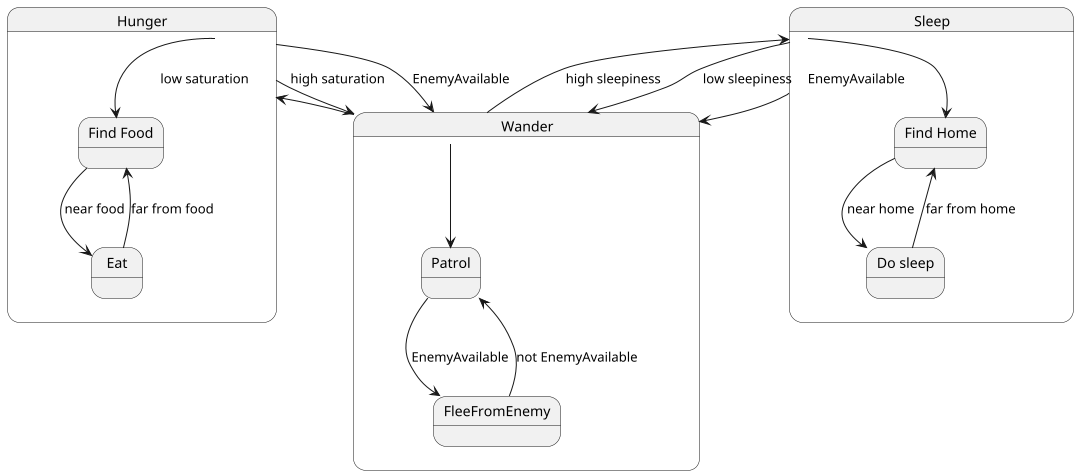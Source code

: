 @startuml

scale 1080 width

state Wander {
  state "Patrol" as patrol
  state "FleeFromEnemy" as flee
  Wander --> patrol
  patrol --> flee : EnemyAvailable
  flee --> patrol : not EnemyAvailable
}

state Hunger {
  state "Find Food" as find
  state "Eat" as eat
  Hunger --> find
  find --> eat : near food
  eat --> find : far from food
}

state Sleep {
  state "Find Home" as hfind
  state "Do sleep" as sleep
  Sleep --> hfind
  hfind --> sleep : near home
  sleep --> hfind : far from home
}



Wander --> Hunger : low saturation
Hunger --> Wander : high saturation

Wander --> Sleep : high sleepiness
Sleep --> Wander : low sleepiness

Hunger --> Wander : EnemyAvailable
Sleep --> Wander : EnemyAvailable

@enduml

